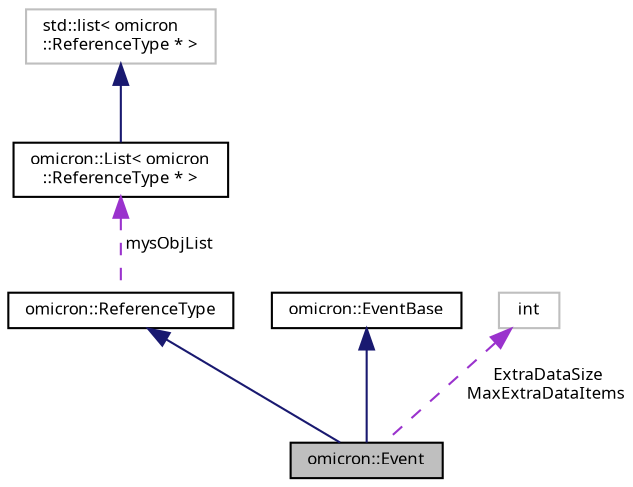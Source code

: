 digraph "omicron::Event"
{
  bgcolor="transparent";
  edge [fontname="FreeSans.ttf",fontsize="8",labelfontname="FreeSans.ttf",labelfontsize="8"];
  node [fontname="FreeSans.ttf",fontsize="8",shape=record];
  Node1 [label="omicron::Event",height=0.2,width=0.4,color="black", fillcolor="grey75", style="filled", fontcolor="black"];
  Node2 -> Node1 [dir="back",color="midnightblue",fontsize="8",style="solid",fontname="FreeSans.ttf"];
  Node2 [label="omicron::ReferenceType",height=0.2,width=0.4,color="black",URL="$classomicron_1_1_reference_type.html",tooltip="Implements a base class for reference-counted types. "];
  Node3 -> Node2 [dir="back",color="darkorchid3",fontsize="8",style="dashed",label=" mysObjList" ,fontname="FreeSans.ttf"];
  Node3 [label="omicron::List\< omicron\l::ReferenceType * \>",height=0.2,width=0.4,color="black",URL="$classomicron_1_1_list.html"];
  Node4 -> Node3 [dir="back",color="midnightblue",fontsize="8",style="solid",fontname="FreeSans.ttf"];
  Node4 [label="std::list\< omicron\l::ReferenceType * \>",height=0.2,width=0.4,color="grey75",tooltip="STL class. "];
  Node5 -> Node1 [dir="back",color="midnightblue",fontsize="8",style="solid",fontname="FreeSans.ttf"];
  Node5 [label="omicron::EventBase",height=0.2,width=0.4,color="black",URL="$classomicron_1_1_event_base.html"];
  Node6 -> Node1 [dir="back",color="darkorchid3",fontsize="8",style="dashed",label=" ExtraDataSize\nMaxExtraDataItems" ,fontname="FreeSans.ttf"];
  Node6 [label="int",height=0.2,width=0.4,color="grey75"];
}
